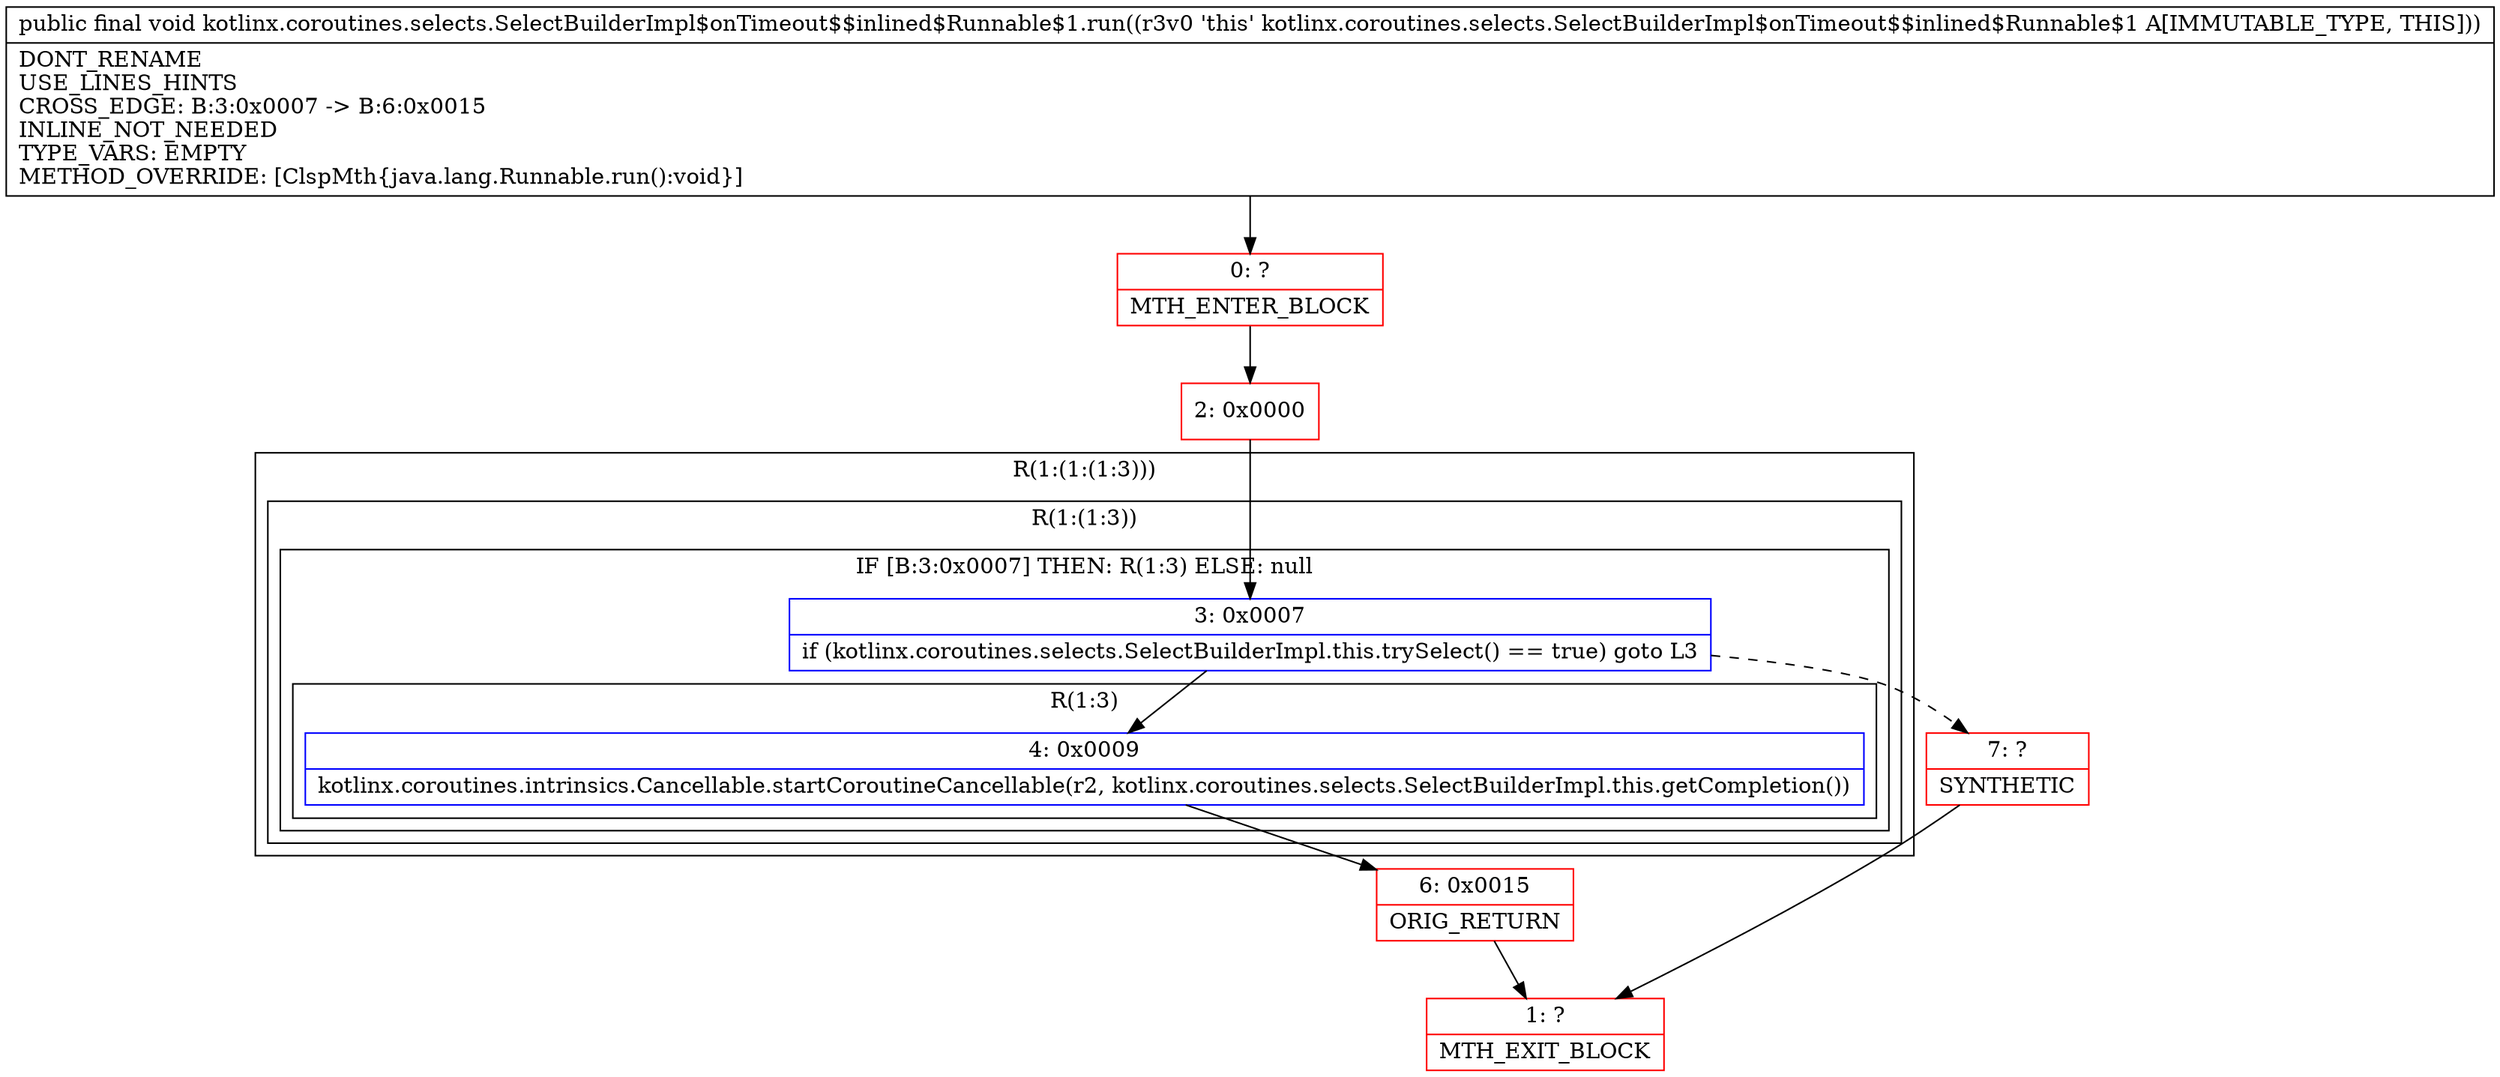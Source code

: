 digraph "CFG forkotlinx.coroutines.selects.SelectBuilderImpl$onTimeout$$inlined$Runnable$1.run()V" {
subgraph cluster_Region_707663255 {
label = "R(1:(1:(1:3)))";
node [shape=record,color=blue];
subgraph cluster_Region_2124911738 {
label = "R(1:(1:3))";
node [shape=record,color=blue];
subgraph cluster_IfRegion_1644793634 {
label = "IF [B:3:0x0007] THEN: R(1:3) ELSE: null";
node [shape=record,color=blue];
Node_3 [shape=record,label="{3\:\ 0x0007|if (kotlinx.coroutines.selects.SelectBuilderImpl.this.trySelect() == true) goto L3\l}"];
subgraph cluster_Region_1645756750 {
label = "R(1:3)";
node [shape=record,color=blue];
Node_4 [shape=record,label="{4\:\ 0x0009|kotlinx.coroutines.intrinsics.Cancellable.startCoroutineCancellable(r2, kotlinx.coroutines.selects.SelectBuilderImpl.this.getCompletion())\l}"];
}
}
}
}
Node_0 [shape=record,color=red,label="{0\:\ ?|MTH_ENTER_BLOCK\l}"];
Node_2 [shape=record,color=red,label="{2\:\ 0x0000}"];
Node_6 [shape=record,color=red,label="{6\:\ 0x0015|ORIG_RETURN\l}"];
Node_1 [shape=record,color=red,label="{1\:\ ?|MTH_EXIT_BLOCK\l}"];
Node_7 [shape=record,color=red,label="{7\:\ ?|SYNTHETIC\l}"];
MethodNode[shape=record,label="{public final void kotlinx.coroutines.selects.SelectBuilderImpl$onTimeout$$inlined$Runnable$1.run((r3v0 'this' kotlinx.coroutines.selects.SelectBuilderImpl$onTimeout$$inlined$Runnable$1 A[IMMUTABLE_TYPE, THIS]))  | DONT_RENAME\lUSE_LINES_HINTS\lCROSS_EDGE: B:3:0x0007 \-\> B:6:0x0015\lINLINE_NOT_NEEDED\lTYPE_VARS: EMPTY\lMETHOD_OVERRIDE: [ClspMth\{java.lang.Runnable.run():void\}]\l}"];
MethodNode -> Node_0;Node_3 -> Node_4;
Node_3 -> Node_7[style=dashed];
Node_4 -> Node_6;
Node_0 -> Node_2;
Node_2 -> Node_3;
Node_6 -> Node_1;
Node_7 -> Node_1;
}

